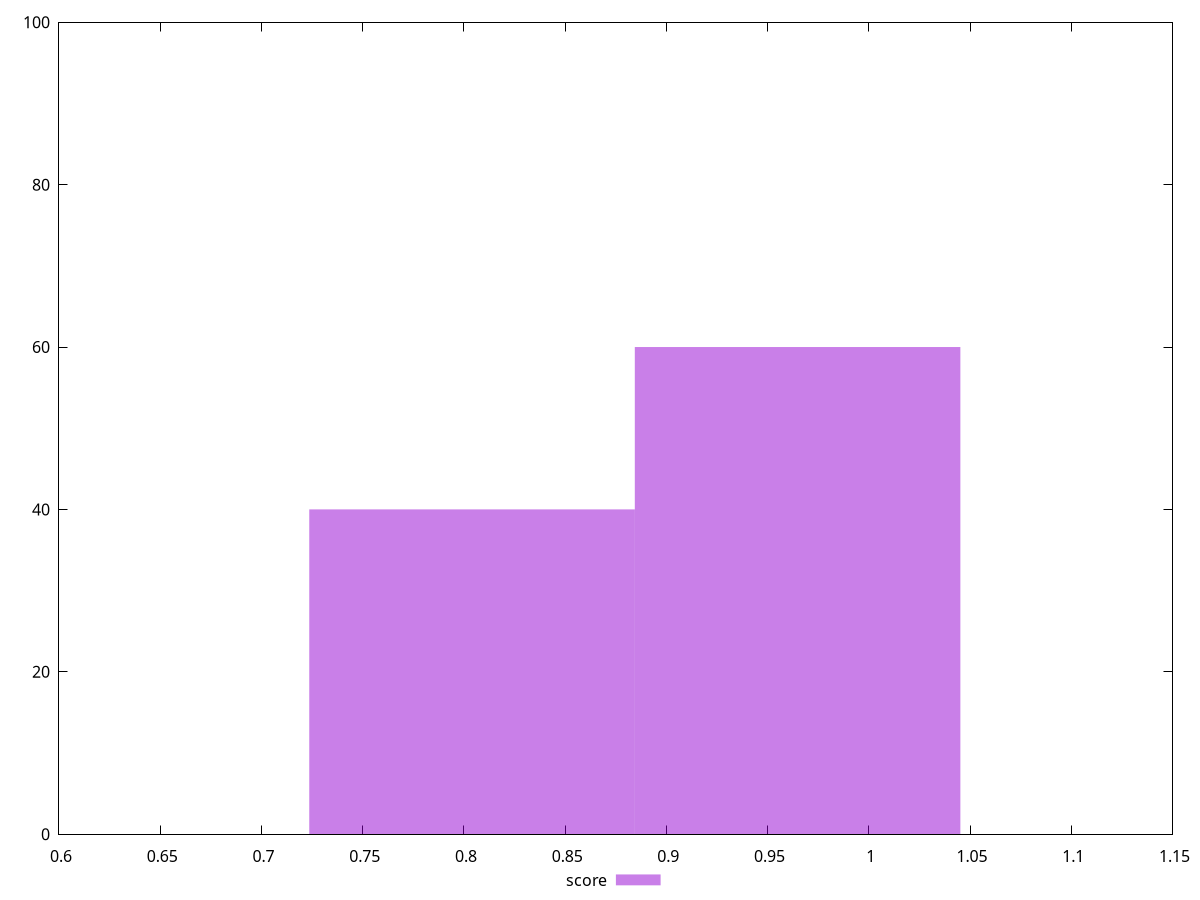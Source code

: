reset
set terminal svg size 640, 490 enhanced background rgb 'white'
set output "reprap/uses-http2/samples/pages+cached+noadtech/score/histogram.svg"

$score <<EOF
0.8040149498600874 40
0.9648179398321048 60
EOF

set key outside below
set boxwidth 0.16080298997201747
set yrange [0:100]
set style fill transparent solid 0.5 noborder

plot \
  $score title "score" with boxes, \


reset